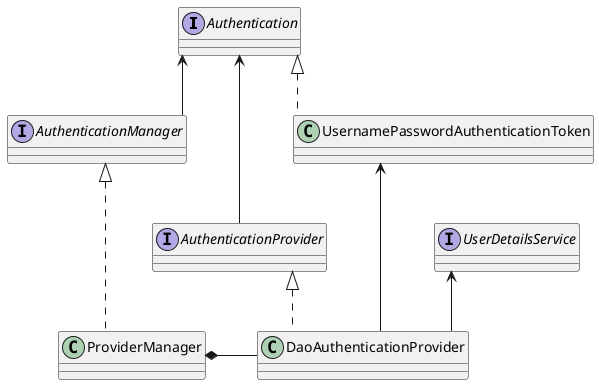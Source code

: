 @startuml
'https://plantuml.com/class-diagram

allowmixing
skinparam linetype ortho


interface Authentication
interface AuthenticationManager
interface AuthenticationProvider
interface UserDetailsService

class UsernamePasswordAuthenticationToken
class ProviderManager
class DaoAuthenticationProvider


Authentication <-- AuthenticationManager
Authentication <-- AuthenticationProvider


Authentication <|.. UsernamePasswordAuthenticationToken
AuthenticationManager <|.. ProviderManager
AuthenticationProvider <|.. DaoAuthenticationProvider

ProviderManager *- DaoAuthenticationProvider
UsernamePasswordAuthenticationToken <--- DaoAuthenticationProvider
UserDetailsService <-- DaoAuthenticationProvider


@enduml